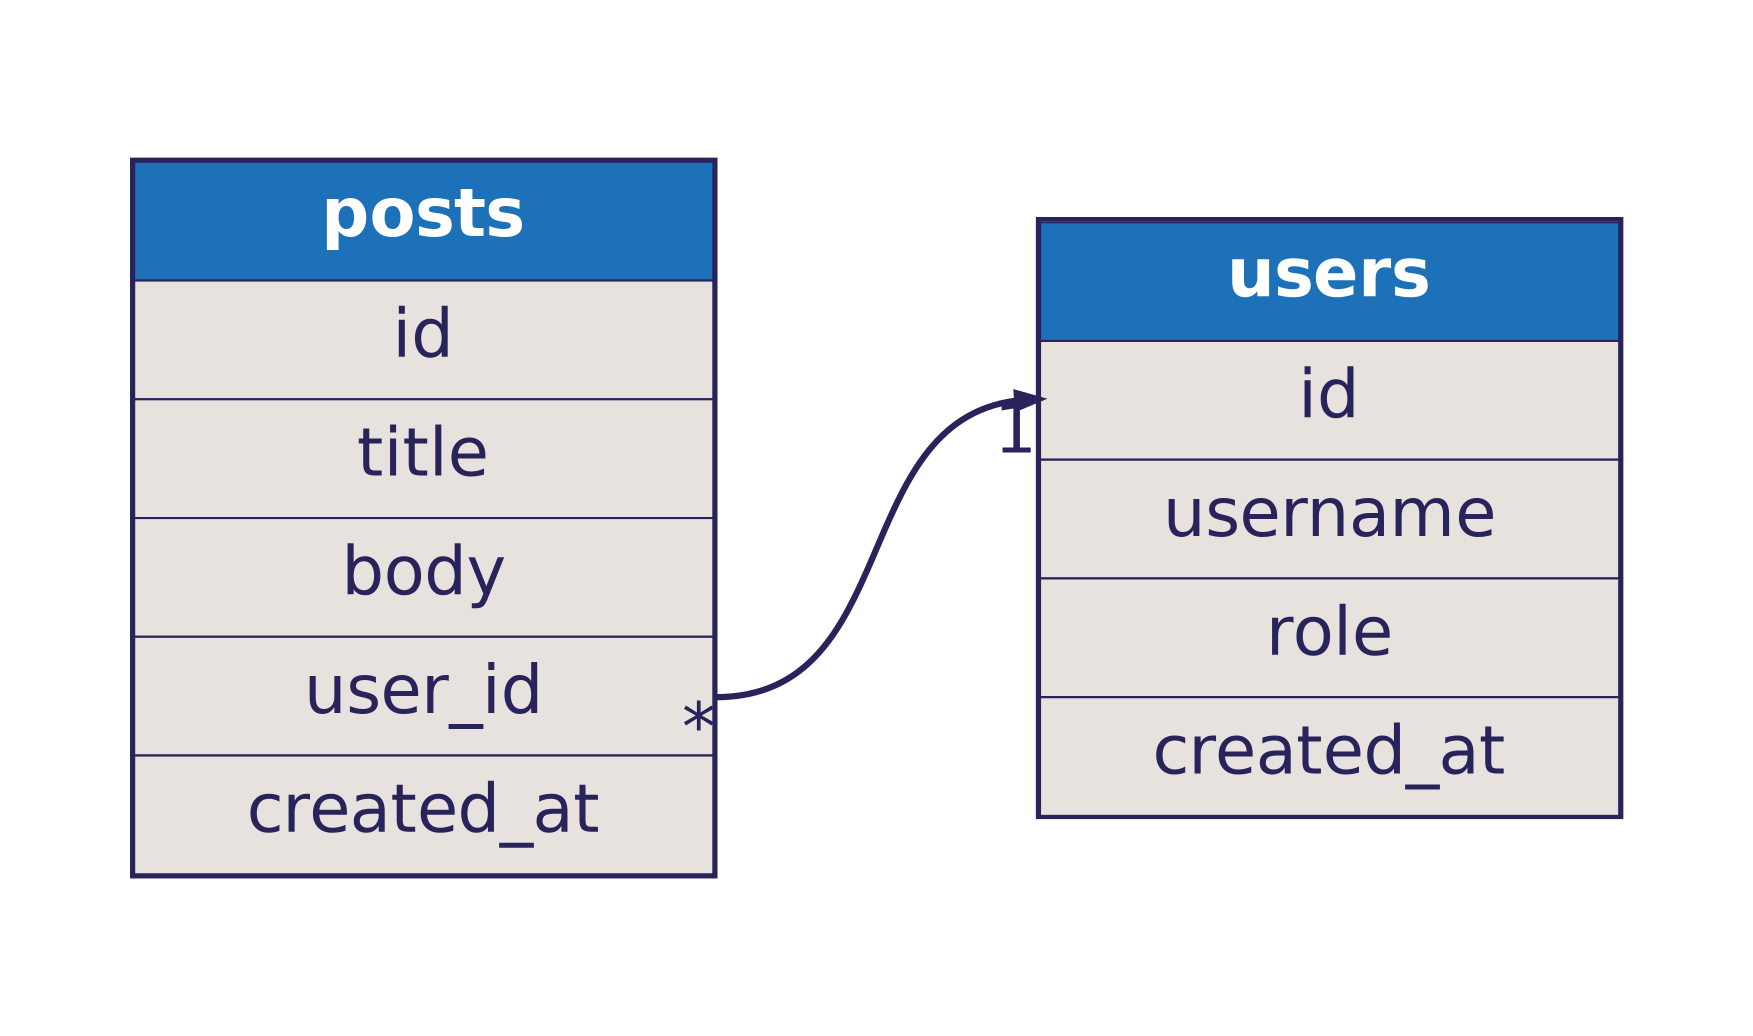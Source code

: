 digraph dbml {
      rankdir=LR;
      graph [fontname="helvetica", fontsize=32, fontcolor="#29235c", bgcolor="transparent"];
      node [penwidth=0, margin=0, fontname="helvetica", fontsize=32, fontcolor="#29235c"];
      edge [fontname="helvetica", fontsize=32, fontcolor="#29235c", color="#29235c"];

      
      
      "users" [id=users;label=<<TABLE BORDER="2" COLOR="#29235c" CELLBORDER="1" CELLSPACING="0" CELLPADDING="10" >
      <TR><TD PORT="f0" WIDTH="150" BGCOLOR="#1d71b8"><font color="#ffffff"><B>       users       </B></font></TD></TR>
<TR><TD PORT="f1" BGCOLOR="#e7e2dd">id</TD></TR>
<TR><TD PORT="f2" BGCOLOR="#e7e2dd">username</TD></TR>
<TR><TD PORT="f3" BGCOLOR="#e7e2dd">role</TD></TR>
<TR><TD PORT="f4" BGCOLOR="#e7e2dd">created_at</TD></TR>
    </TABLE>>];
"posts" [id=posts;label=<<TABLE BORDER="2" COLOR="#29235c" CELLBORDER="1" CELLSPACING="0" CELLPADDING="10" >
      <TR><TD PORT="f0" WIDTH="150" BGCOLOR="#1d71b8"><font color="#ffffff"><B>       posts       </B></font></TD></TR>
<TR><TD PORT="f1" BGCOLOR="#e7e2dd">id</TD></TR>
<TR><TD PORT="f2" BGCOLOR="#e7e2dd">title</TD></TR>
<TR><TD PORT="f3" BGCOLOR="#e7e2dd">body</TD></TR>
<TR><TD PORT="f4" BGCOLOR="#e7e2dd">user_id</TD></TR>
<TR><TD PORT="f5" BGCOLOR="#e7e2dd">created_at</TD></TR>
    </TABLE>>];
    
      posts:0 -> users:0 [style=invis, weight=100, color=red]
    posts:f4:e -> users:f1:w [penwidth=3, color="#29235c", headlabel="1", taillabel="*", arrowhead="normal", arrowtail="none"]
    }